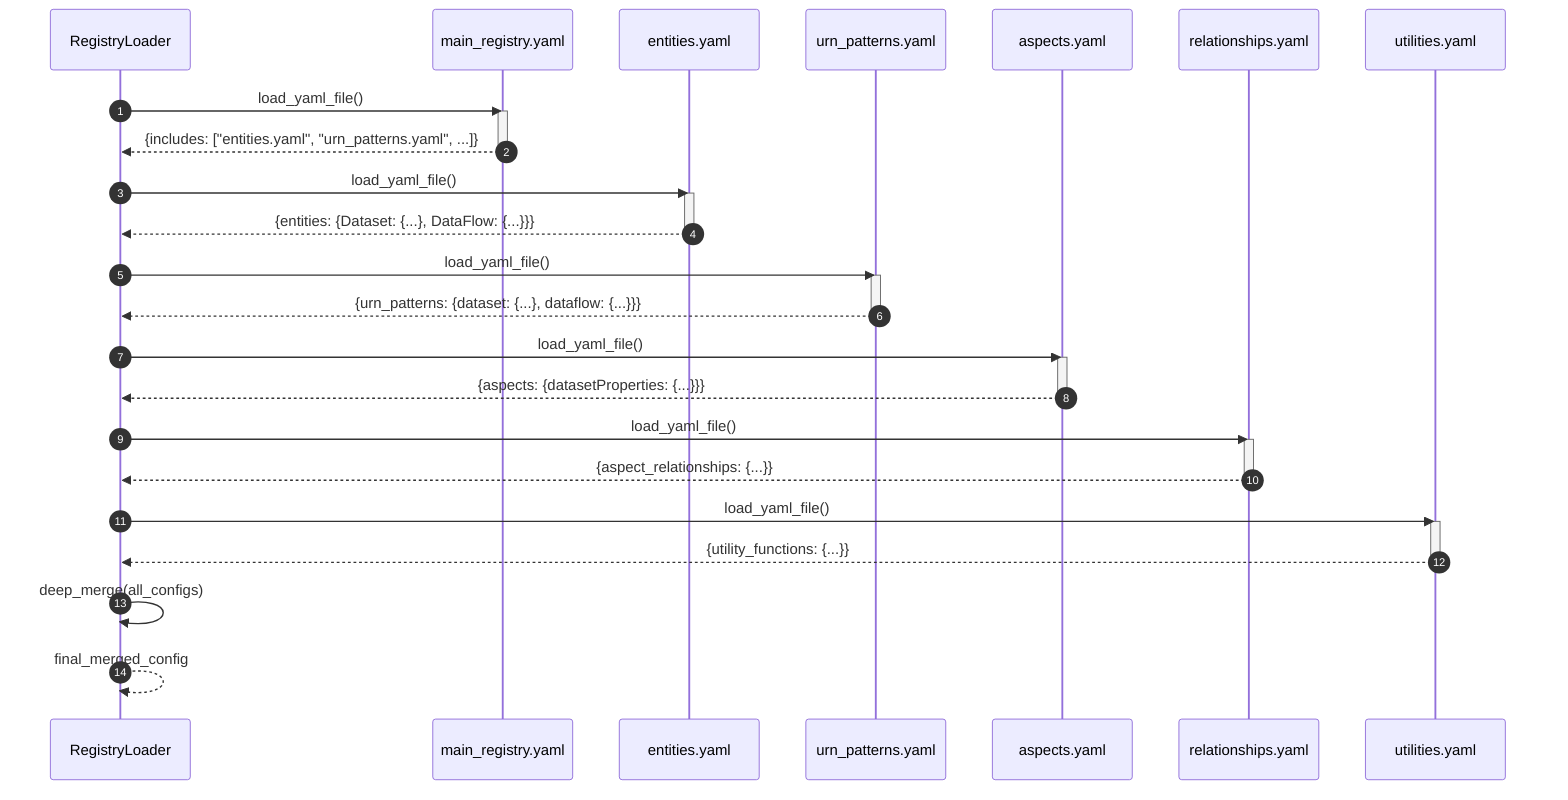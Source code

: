 sequenceDiagram
    autonumber
    participant Loader as RegistryLoader
    participant Main as main_registry.yaml
    participant Entities as entities.yaml
    participant URNs as urn_patterns.yaml
    participant Aspects as aspects.yaml
    participant Relationships as relationships.yaml
    participant Utilities as utilities.yaml
    
    Loader->>Main: load_yaml_file()
    activate Main
    Main-->>Loader: {includes: ["entities.yaml", "urn_patterns.yaml", ...]}
    deactivate Main
    
    Loader->>Entities: load_yaml_file()
    activate Entities
    Entities-->>Loader: {entities: {Dataset: {...}, DataFlow: {...}}}
    deactivate Entities
    
    Loader->>URNs: load_yaml_file()
    activate URNs
    URNs-->>Loader: {urn_patterns: {dataset: {...}, dataflow: {...}}}
    deactivate URNs
    
    Loader->>Aspects: load_yaml_file()
    activate Aspects
    Aspects-->>Loader: {aspects: {datasetProperties: {...}}}
    deactivate Aspects
    
    Loader->>Relationships: load_yaml_file()
    activate Relationships
    Relationships-->>Loader: {aspect_relationships: {...}}
    deactivate Relationships
    
    Loader->>Utilities: load_yaml_file()
    activate Utilities
    Utilities-->>Loader: {utility_functions: {...}}
    deactivate Utilities
    
    Loader->>Loader: deep_merge(all_configs)
    Loader-->>Loader: final_merged_config